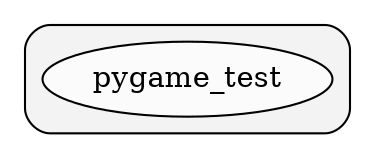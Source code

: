 digraph G {
    graph [rankdir=TB];
    subgraph cluster_G {

        graph [style="filled,rounded",fillcolor="#80808018", label=""];
        pygame_test [label="pygame_test", style="filled", fillcolor="#ffffffb2", fontcolor="#000000", group="0"];
    }
    }
